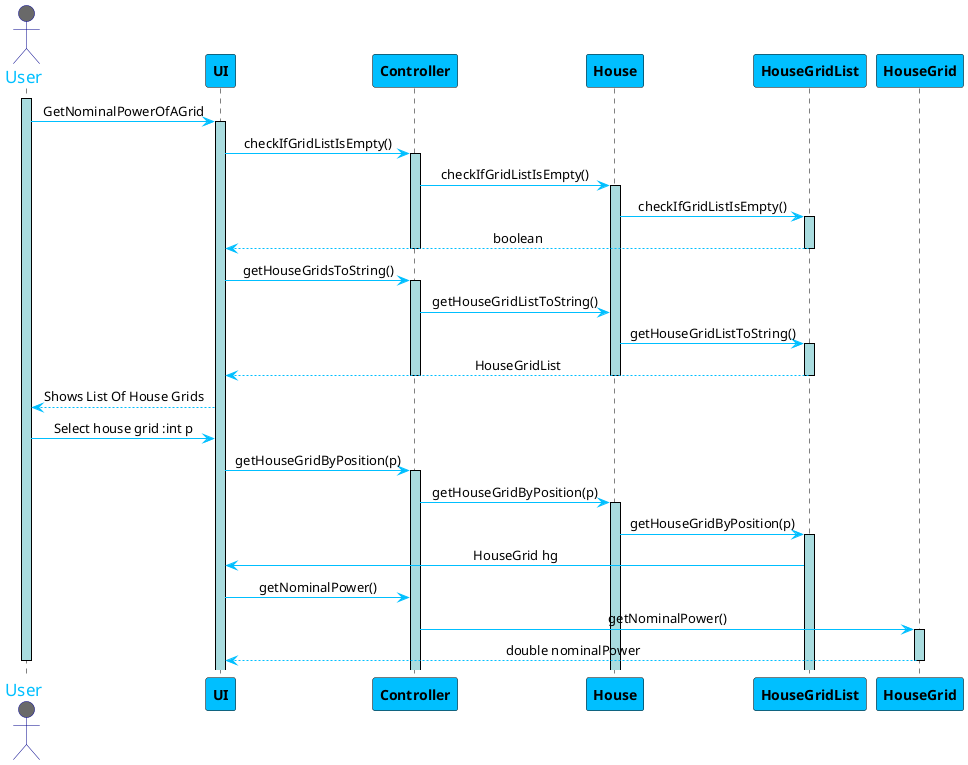 @startuml
skinparam sequenceMessageAlign center
skinparam sequence {
	ArrowColor DeepSkyBlue
	ActorBorderColor DarkBlue
	LifeLineBorderColor black
	LifeLineBackgroundColor #A9DCDF

	ParticipantBorderColor Black
	ParticipantBackgroundColor DeepSkyBlue
	ParticipantFontStyle Bold

	ActorBackgroundColor DimGrey
	ActorFontColor DeepSkyBlue
	ActorFontSize 17
	ActorFontName Aapex
}

actor User
activate User
User -> UI: GetNominalPowerOfAGrid
activate UI
UI -> Controller: checkIfGridListIsEmpty()
activate Controller
Controller -> House: checkIfGridListIsEmpty()
activate House
House -> HouseGridList: checkIfGridListIsEmpty()
activate HouseGridList
UI <-- HouseGridList: boolean
deactivate HouseGridList
deactivate Controller
UI -> Controller: getHouseGridsToString()
activate Controller
Controller -> House:getHouseGridListToString()

House -> HouseGridList:getHouseGridListToString()
activate HouseGridList
UI <-- HouseGridList: HouseGridList
deactivate House
deactivate HouseGridList
deactivate Controller
UI --> User: Shows List Of House Grids
User -> UI: Select house grid :int p
UI -> Controller: getHouseGridByPosition(p)
activate Controller
Controller -> House: getHouseGridByPosition(p)
activate House
House -> HouseGridList: getHouseGridByPosition(p)
activate HouseGridList
HouseGridList -> UI:HouseGrid hg
UI -> Controller: getNominalPower()
Controller -> HouseGrid:getNominalPower()
activate HouseGrid
UI <-- HouseGrid: double nominalPower
deactivate HouseGrid
deactivate User
@enduml